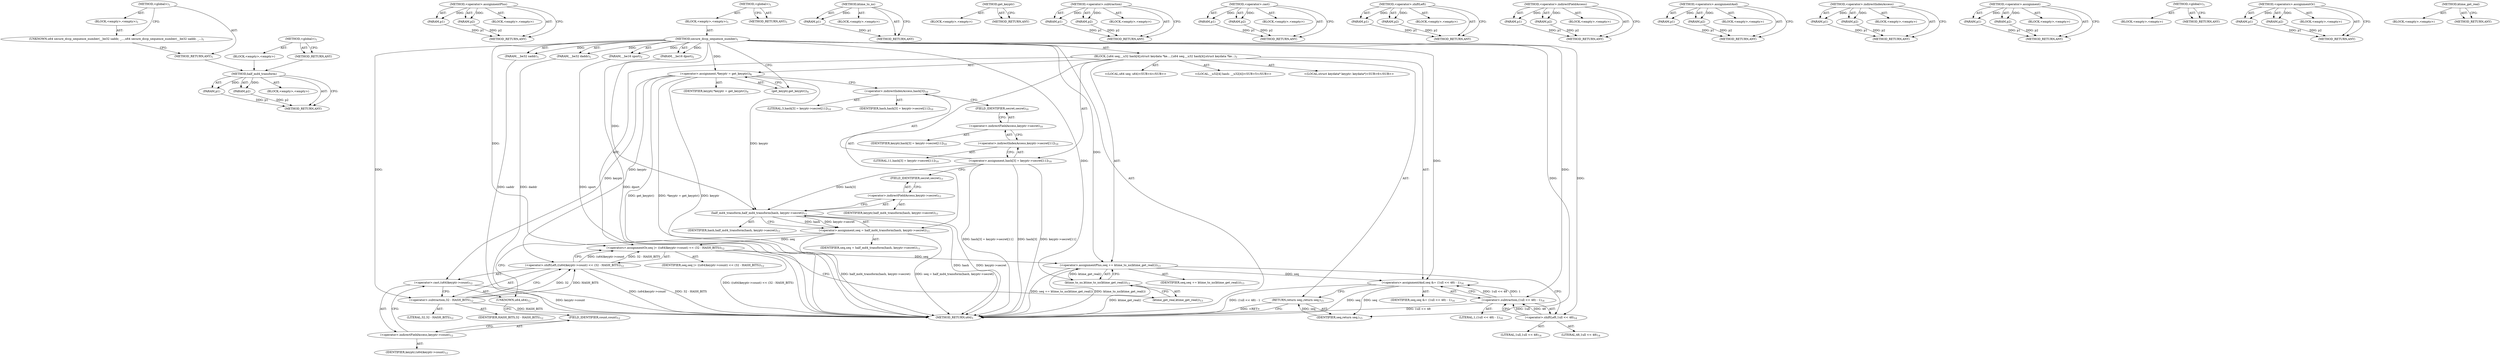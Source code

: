 digraph "&lt;global&gt;" {
vulnerable_107 [label=<(METHOD,half_md4_transform)>];
vulnerable_108 [label=<(PARAM,p1)>];
vulnerable_109 [label=<(PARAM,p2)>];
vulnerable_110 [label=<(BLOCK,&lt;empty&gt;,&lt;empty&gt;)>];
vulnerable_111 [label=<(METHOD_RETURN,ANY)>];
vulnerable_132 [label=<(METHOD,&lt;operator&gt;.assignmentPlus)>];
vulnerable_133 [label=<(PARAM,p1)>];
vulnerable_134 [label=<(PARAM,p2)>];
vulnerable_135 [label=<(BLOCK,&lt;empty&gt;,&lt;empty&gt;)>];
vulnerable_136 [label=<(METHOD_RETURN,ANY)>];
vulnerable_6 [label=<(METHOD,&lt;global&gt;)<SUB>1</SUB>>];
vulnerable_7 [label=<(BLOCK,&lt;empty&gt;,&lt;empty&gt;)<SUB>1</SUB>>];
vulnerable_8 [label=<(METHOD,secure_dccp_sequence_number)<SUB>1</SUB>>];
vulnerable_9 [label=<(PARAM,__be32 saddr)<SUB>1</SUB>>];
vulnerable_10 [label=<(PARAM,__be32 daddr)<SUB>1</SUB>>];
vulnerable_11 [label=<(PARAM,__be16 sport)<SUB>2</SUB>>];
vulnerable_12 [label=<(PARAM,__be16 dport)<SUB>2</SUB>>];
vulnerable_13 [label=<(BLOCK,{
	u64 seq;
	__u32 hash[4];
	struct keydata *ke...,{
	u64 seq;
	__u32 hash[4];
	struct keydata *ke...)<SUB>3</SUB>>];
vulnerable_14 [label="<(LOCAL,u64 seq: u64)<SUB>4</SUB>>"];
vulnerable_15 [label="<(LOCAL,__u32[4] hash: __u32[4])<SUB>5</SUB>>"];
vulnerable_16 [label="<(LOCAL,struct keydata* keyptr: keydata*)<SUB>6</SUB>>"];
vulnerable_17 [label=<(&lt;operator&gt;.assignment,*keyptr = get_keyptr())<SUB>6</SUB>>];
vulnerable_18 [label=<(IDENTIFIER,keyptr,*keyptr = get_keyptr())<SUB>6</SUB>>];
vulnerable_19 [label=<(get_keyptr,get_keyptr())<SUB>6</SUB>>];
vulnerable_20 [label=<(&lt;operator&gt;.assignment,hash[3] = keyptr-&gt;secret[11])<SUB>10</SUB>>];
vulnerable_21 [label=<(&lt;operator&gt;.indirectIndexAccess,hash[3])<SUB>10</SUB>>];
vulnerable_22 [label=<(IDENTIFIER,hash,hash[3] = keyptr-&gt;secret[11])<SUB>10</SUB>>];
vulnerable_23 [label=<(LITERAL,3,hash[3] = keyptr-&gt;secret[11])<SUB>10</SUB>>];
vulnerable_24 [label=<(&lt;operator&gt;.indirectIndexAccess,keyptr-&gt;secret[11])<SUB>10</SUB>>];
vulnerable_25 [label=<(&lt;operator&gt;.indirectFieldAccess,keyptr-&gt;secret)<SUB>10</SUB>>];
vulnerable_26 [label=<(IDENTIFIER,keyptr,hash[3] = keyptr-&gt;secret[11])<SUB>10</SUB>>];
vulnerable_27 [label=<(FIELD_IDENTIFIER,secret,secret)<SUB>10</SUB>>];
vulnerable_28 [label=<(LITERAL,11,hash[3] = keyptr-&gt;secret[11])<SUB>10</SUB>>];
vulnerable_29 [label=<(&lt;operator&gt;.assignment,seq = half_md4_transform(hash, keyptr-&gt;secret))<SUB>11</SUB>>];
vulnerable_30 [label=<(IDENTIFIER,seq,seq = half_md4_transform(hash, keyptr-&gt;secret))<SUB>11</SUB>>];
vulnerable_31 [label=<(half_md4_transform,half_md4_transform(hash, keyptr-&gt;secret))<SUB>11</SUB>>];
vulnerable_32 [label=<(IDENTIFIER,hash,half_md4_transform(hash, keyptr-&gt;secret))<SUB>11</SUB>>];
vulnerable_33 [label=<(&lt;operator&gt;.indirectFieldAccess,keyptr-&gt;secret)<SUB>11</SUB>>];
vulnerable_34 [label=<(IDENTIFIER,keyptr,half_md4_transform(hash, keyptr-&gt;secret))<SUB>11</SUB>>];
vulnerable_35 [label=<(FIELD_IDENTIFIER,secret,secret)<SUB>11</SUB>>];
vulnerable_36 [label=<(&lt;operators&gt;.assignmentOr,seq |= ((u64)keyptr-&gt;count) &lt;&lt; (32 - HASH_BITS))<SUB>12</SUB>>];
vulnerable_37 [label=<(IDENTIFIER,seq,seq |= ((u64)keyptr-&gt;count) &lt;&lt; (32 - HASH_BITS))<SUB>12</SUB>>];
vulnerable_38 [label=<(&lt;operator&gt;.shiftLeft,((u64)keyptr-&gt;count) &lt;&lt; (32 - HASH_BITS))<SUB>12</SUB>>];
vulnerable_39 [label=<(&lt;operator&gt;.cast,(u64)keyptr-&gt;count)<SUB>12</SUB>>];
vulnerable_40 [label=<(UNKNOWN,u64,u64)<SUB>12</SUB>>];
vulnerable_41 [label=<(&lt;operator&gt;.indirectFieldAccess,keyptr-&gt;count)<SUB>12</SUB>>];
vulnerable_42 [label=<(IDENTIFIER,keyptr,(u64)keyptr-&gt;count)<SUB>12</SUB>>];
vulnerable_43 [label=<(FIELD_IDENTIFIER,count,count)<SUB>12</SUB>>];
vulnerable_44 [label=<(&lt;operator&gt;.subtraction,32 - HASH_BITS)<SUB>12</SUB>>];
vulnerable_45 [label=<(LITERAL,32,32 - HASH_BITS)<SUB>12</SUB>>];
vulnerable_46 [label=<(IDENTIFIER,HASH_BITS,32 - HASH_BITS)<SUB>12</SUB>>];
vulnerable_47 [label=<(&lt;operator&gt;.assignmentPlus,seq += ktime_to_ns(ktime_get_real()))<SUB>13</SUB>>];
vulnerable_48 [label=<(IDENTIFIER,seq,seq += ktime_to_ns(ktime_get_real()))<SUB>13</SUB>>];
vulnerable_49 [label=<(ktime_to_ns,ktime_to_ns(ktime_get_real()))<SUB>13</SUB>>];
vulnerable_50 [label=<(ktime_get_real,ktime_get_real())<SUB>13</SUB>>];
vulnerable_51 [label=<(&lt;operators&gt;.assignmentAnd,seq &amp;= (1ull &lt;&lt; 48) - 1)<SUB>14</SUB>>];
vulnerable_52 [label=<(IDENTIFIER,seq,seq &amp;= (1ull &lt;&lt; 48) - 1)<SUB>14</SUB>>];
vulnerable_53 [label=<(&lt;operator&gt;.subtraction,(1ull &lt;&lt; 48) - 1)<SUB>14</SUB>>];
vulnerable_54 [label=<(&lt;operator&gt;.shiftLeft,1ull &lt;&lt; 48)<SUB>14</SUB>>];
vulnerable_55 [label=<(LITERAL,1ull,1ull &lt;&lt; 48)<SUB>14</SUB>>];
vulnerable_56 [label=<(LITERAL,48,1ull &lt;&lt; 48)<SUB>14</SUB>>];
vulnerable_57 [label=<(LITERAL,1,(1ull &lt;&lt; 48) - 1)<SUB>14</SUB>>];
vulnerable_58 [label=<(RETURN,return seq;,return seq;)<SUB>15</SUB>>];
vulnerable_59 [label=<(IDENTIFIER,seq,return seq;)<SUB>15</SUB>>];
vulnerable_60 [label=<(METHOD_RETURN,u64)<SUB>1</SUB>>];
vulnerable_62 [label=<(METHOD_RETURN,ANY)<SUB>1</SUB>>];
vulnerable_137 [label=<(METHOD,ktime_to_ns)>];
vulnerable_138 [label=<(PARAM,p1)>];
vulnerable_139 [label=<(BLOCK,&lt;empty&gt;,&lt;empty&gt;)>];
vulnerable_140 [label=<(METHOD_RETURN,ANY)>];
vulnerable_94 [label=<(METHOD,get_keyptr)>];
vulnerable_95 [label=<(BLOCK,&lt;empty&gt;,&lt;empty&gt;)>];
vulnerable_96 [label=<(METHOD_RETURN,ANY)>];
vulnerable_127 [label=<(METHOD,&lt;operator&gt;.subtraction)>];
vulnerable_128 [label=<(PARAM,p1)>];
vulnerable_129 [label=<(PARAM,p2)>];
vulnerable_130 [label=<(BLOCK,&lt;empty&gt;,&lt;empty&gt;)>];
vulnerable_131 [label=<(METHOD_RETURN,ANY)>];
vulnerable_122 [label=<(METHOD,&lt;operator&gt;.cast)>];
vulnerable_123 [label=<(PARAM,p1)>];
vulnerable_124 [label=<(PARAM,p2)>];
vulnerable_125 [label=<(BLOCK,&lt;empty&gt;,&lt;empty&gt;)>];
vulnerable_126 [label=<(METHOD_RETURN,ANY)>];
vulnerable_117 [label=<(METHOD,&lt;operator&gt;.shiftLeft)>];
vulnerable_118 [label=<(PARAM,p1)>];
vulnerable_119 [label=<(PARAM,p2)>];
vulnerable_120 [label=<(BLOCK,&lt;empty&gt;,&lt;empty&gt;)>];
vulnerable_121 [label=<(METHOD_RETURN,ANY)>];
vulnerable_102 [label=<(METHOD,&lt;operator&gt;.indirectFieldAccess)>];
vulnerable_103 [label=<(PARAM,p1)>];
vulnerable_104 [label=<(PARAM,p2)>];
vulnerable_105 [label=<(BLOCK,&lt;empty&gt;,&lt;empty&gt;)>];
vulnerable_106 [label=<(METHOD_RETURN,ANY)>];
vulnerable_144 [label=<(METHOD,&lt;operators&gt;.assignmentAnd)>];
vulnerable_145 [label=<(PARAM,p1)>];
vulnerable_146 [label=<(PARAM,p2)>];
vulnerable_147 [label=<(BLOCK,&lt;empty&gt;,&lt;empty&gt;)>];
vulnerable_148 [label=<(METHOD_RETURN,ANY)>];
vulnerable_97 [label=<(METHOD,&lt;operator&gt;.indirectIndexAccess)>];
vulnerable_98 [label=<(PARAM,p1)>];
vulnerable_99 [label=<(PARAM,p2)>];
vulnerable_100 [label=<(BLOCK,&lt;empty&gt;,&lt;empty&gt;)>];
vulnerable_101 [label=<(METHOD_RETURN,ANY)>];
vulnerable_89 [label=<(METHOD,&lt;operator&gt;.assignment)>];
vulnerable_90 [label=<(PARAM,p1)>];
vulnerable_91 [label=<(PARAM,p2)>];
vulnerable_92 [label=<(BLOCK,&lt;empty&gt;,&lt;empty&gt;)>];
vulnerable_93 [label=<(METHOD_RETURN,ANY)>];
vulnerable_83 [label=<(METHOD,&lt;global&gt;)<SUB>1</SUB>>];
vulnerable_84 [label=<(BLOCK,&lt;empty&gt;,&lt;empty&gt;)>];
vulnerable_85 [label=<(METHOD_RETURN,ANY)>];
vulnerable_112 [label=<(METHOD,&lt;operators&gt;.assignmentOr)>];
vulnerable_113 [label=<(PARAM,p1)>];
vulnerable_114 [label=<(PARAM,p2)>];
vulnerable_115 [label=<(BLOCK,&lt;empty&gt;,&lt;empty&gt;)>];
vulnerable_116 [label=<(METHOD_RETURN,ANY)>];
vulnerable_141 [label=<(METHOD,ktime_get_real)>];
vulnerable_142 [label=<(BLOCK,&lt;empty&gt;,&lt;empty&gt;)>];
vulnerable_143 [label=<(METHOD_RETURN,ANY)>];
fixed_6 [label=<(METHOD,&lt;global&gt;)<SUB>1</SUB>>];
fixed_7 [label=<(BLOCK,&lt;empty&gt;,&lt;empty&gt;)<SUB>1</SUB>>];
fixed_8 [label=<(UNKNOWN,u64 secure_dccp_sequence_number(__be32 saddr, _...,u64 secure_dccp_sequence_number(__be32 saddr, _...)<SUB>1</SUB>>];
fixed_9 [label=<(METHOD_RETURN,ANY)<SUB>1</SUB>>];
fixed_14 [label=<(METHOD,&lt;global&gt;)<SUB>1</SUB>>];
fixed_15 [label=<(BLOCK,&lt;empty&gt;,&lt;empty&gt;)>];
fixed_16 [label=<(METHOD_RETURN,ANY)>];
vulnerable_107 -> vulnerable_108  [key=0, label="AST: "];
vulnerable_107 -> vulnerable_108  [key=1, label="DDG: "];
vulnerable_107 -> vulnerable_110  [key=0, label="AST: "];
vulnerable_107 -> vulnerable_109  [key=0, label="AST: "];
vulnerable_107 -> vulnerable_109  [key=1, label="DDG: "];
vulnerable_107 -> vulnerable_111  [key=0, label="AST: "];
vulnerable_107 -> vulnerable_111  [key=1, label="CFG: "];
vulnerable_108 -> vulnerable_111  [key=0, label="DDG: p1"];
vulnerable_109 -> vulnerable_111  [key=0, label="DDG: p2"];
vulnerable_132 -> vulnerable_133  [key=0, label="AST: "];
vulnerable_132 -> vulnerable_133  [key=1, label="DDG: "];
vulnerable_132 -> vulnerable_135  [key=0, label="AST: "];
vulnerable_132 -> vulnerable_134  [key=0, label="AST: "];
vulnerable_132 -> vulnerable_134  [key=1, label="DDG: "];
vulnerable_132 -> vulnerable_136  [key=0, label="AST: "];
vulnerable_132 -> vulnerable_136  [key=1, label="CFG: "];
vulnerable_133 -> vulnerable_136  [key=0, label="DDG: p1"];
vulnerable_134 -> vulnerable_136  [key=0, label="DDG: p2"];
vulnerable_6 -> vulnerable_7  [key=0, label="AST: "];
vulnerable_6 -> vulnerable_62  [key=0, label="AST: "];
vulnerable_6 -> vulnerable_62  [key=1, label="CFG: "];
vulnerable_7 -> vulnerable_8  [key=0, label="AST: "];
vulnerable_8 -> vulnerable_9  [key=0, label="AST: "];
vulnerable_8 -> vulnerable_9  [key=1, label="DDG: "];
vulnerable_8 -> vulnerable_10  [key=0, label="AST: "];
vulnerable_8 -> vulnerable_10  [key=1, label="DDG: "];
vulnerable_8 -> vulnerable_11  [key=0, label="AST: "];
vulnerable_8 -> vulnerable_11  [key=1, label="DDG: "];
vulnerable_8 -> vulnerable_12  [key=0, label="AST: "];
vulnerable_8 -> vulnerable_12  [key=1, label="DDG: "];
vulnerable_8 -> vulnerable_13  [key=0, label="AST: "];
vulnerable_8 -> vulnerable_60  [key=0, label="AST: "];
vulnerable_8 -> vulnerable_19  [key=0, label="CFG: "];
vulnerable_8 -> vulnerable_17  [key=0, label="DDG: "];
vulnerable_8 -> vulnerable_36  [key=0, label="DDG: "];
vulnerable_8 -> vulnerable_47  [key=0, label="DDG: "];
vulnerable_8 -> vulnerable_51  [key=0, label="DDG: "];
vulnerable_8 -> vulnerable_59  [key=0, label="DDG: "];
vulnerable_8 -> vulnerable_31  [key=0, label="DDG: "];
vulnerable_8 -> vulnerable_49  [key=0, label="DDG: "];
vulnerable_8 -> vulnerable_53  [key=0, label="DDG: "];
vulnerable_8 -> vulnerable_44  [key=0, label="DDG: "];
vulnerable_8 -> vulnerable_54  [key=0, label="DDG: "];
vulnerable_9 -> vulnerable_60  [key=0, label="DDG: saddr"];
vulnerable_10 -> vulnerable_60  [key=0, label="DDG: daddr"];
vulnerable_11 -> vulnerable_60  [key=0, label="DDG: sport"];
vulnerable_12 -> vulnerable_60  [key=0, label="DDG: dport"];
vulnerable_13 -> vulnerable_14  [key=0, label="AST: "];
vulnerable_13 -> vulnerable_15  [key=0, label="AST: "];
vulnerable_13 -> vulnerable_16  [key=0, label="AST: "];
vulnerable_13 -> vulnerable_17  [key=0, label="AST: "];
vulnerable_13 -> vulnerable_20  [key=0, label="AST: "];
vulnerable_13 -> vulnerable_29  [key=0, label="AST: "];
vulnerable_13 -> vulnerable_36  [key=0, label="AST: "];
vulnerable_13 -> vulnerable_47  [key=0, label="AST: "];
vulnerable_13 -> vulnerable_51  [key=0, label="AST: "];
vulnerable_13 -> vulnerable_58  [key=0, label="AST: "];
vulnerable_17 -> vulnerable_18  [key=0, label="AST: "];
vulnerable_17 -> vulnerable_19  [key=0, label="AST: "];
vulnerable_17 -> vulnerable_21  [key=0, label="CFG: "];
vulnerable_17 -> vulnerable_60  [key=0, label="DDG: keyptr"];
vulnerable_17 -> vulnerable_60  [key=1, label="DDG: get_keyptr()"];
vulnerable_17 -> vulnerable_60  [key=2, label="DDG: *keyptr = get_keyptr()"];
vulnerable_17 -> vulnerable_31  [key=0, label="DDG: keyptr"];
vulnerable_17 -> vulnerable_38  [key=0, label="DDG: keyptr"];
vulnerable_17 -> vulnerable_39  [key=0, label="DDG: keyptr"];
vulnerable_19 -> vulnerable_17  [key=0, label="CFG: "];
vulnerable_20 -> vulnerable_21  [key=0, label="AST: "];
vulnerable_20 -> vulnerable_24  [key=0, label="AST: "];
vulnerable_20 -> vulnerable_35  [key=0, label="CFG: "];
vulnerable_20 -> vulnerable_60  [key=0, label="DDG: hash[3]"];
vulnerable_20 -> vulnerable_60  [key=1, label="DDG: keyptr-&gt;secret[11]"];
vulnerable_20 -> vulnerable_60  [key=2, label="DDG: hash[3] = keyptr-&gt;secret[11]"];
vulnerable_20 -> vulnerable_31  [key=0, label="DDG: hash[3]"];
vulnerable_21 -> vulnerable_22  [key=0, label="AST: "];
vulnerable_21 -> vulnerable_23  [key=0, label="AST: "];
vulnerable_21 -> vulnerable_27  [key=0, label="CFG: "];
vulnerable_24 -> vulnerable_25  [key=0, label="AST: "];
vulnerable_24 -> vulnerable_28  [key=0, label="AST: "];
vulnerable_24 -> vulnerable_20  [key=0, label="CFG: "];
vulnerable_25 -> vulnerable_26  [key=0, label="AST: "];
vulnerable_25 -> vulnerable_27  [key=0, label="AST: "];
vulnerable_25 -> vulnerable_24  [key=0, label="CFG: "];
vulnerable_27 -> vulnerable_25  [key=0, label="CFG: "];
vulnerable_29 -> vulnerable_30  [key=0, label="AST: "];
vulnerable_29 -> vulnerable_31  [key=0, label="AST: "];
vulnerable_29 -> vulnerable_40  [key=0, label="CFG: "];
vulnerable_29 -> vulnerable_60  [key=0, label="DDG: half_md4_transform(hash, keyptr-&gt;secret)"];
vulnerable_29 -> vulnerable_60  [key=1, label="DDG: seq = half_md4_transform(hash, keyptr-&gt;secret)"];
vulnerable_29 -> vulnerable_36  [key=0, label="DDG: seq"];
vulnerable_31 -> vulnerable_32  [key=0, label="AST: "];
vulnerable_31 -> vulnerable_33  [key=0, label="AST: "];
vulnerable_31 -> vulnerable_29  [key=0, label="CFG: "];
vulnerable_31 -> vulnerable_29  [key=1, label="DDG: hash"];
vulnerable_31 -> vulnerable_29  [key=2, label="DDG: keyptr-&gt;secret"];
vulnerable_31 -> vulnerable_60  [key=0, label="DDG: hash"];
vulnerable_31 -> vulnerable_60  [key=1, label="DDG: keyptr-&gt;secret"];
vulnerable_33 -> vulnerable_34  [key=0, label="AST: "];
vulnerable_33 -> vulnerable_35  [key=0, label="AST: "];
vulnerable_33 -> vulnerable_31  [key=0, label="CFG: "];
vulnerable_35 -> vulnerable_33  [key=0, label="CFG: "];
vulnerable_36 -> vulnerable_37  [key=0, label="AST: "];
vulnerable_36 -> vulnerable_38  [key=0, label="AST: "];
vulnerable_36 -> vulnerable_50  [key=0, label="CFG: "];
vulnerable_36 -> vulnerable_60  [key=0, label="DDG: ((u64)keyptr-&gt;count) &lt;&lt; (32 - HASH_BITS)"];
vulnerable_36 -> vulnerable_47  [key=0, label="DDG: seq"];
vulnerable_38 -> vulnerable_39  [key=0, label="AST: "];
vulnerable_38 -> vulnerable_44  [key=0, label="AST: "];
vulnerable_38 -> vulnerable_36  [key=0, label="CFG: "];
vulnerable_38 -> vulnerable_36  [key=1, label="DDG: (u64)keyptr-&gt;count"];
vulnerable_38 -> vulnerable_36  [key=2, label="DDG: 32 - HASH_BITS"];
vulnerable_38 -> vulnerable_60  [key=0, label="DDG: (u64)keyptr-&gt;count"];
vulnerable_38 -> vulnerable_60  [key=1, label="DDG: 32 - HASH_BITS"];
vulnerable_39 -> vulnerable_40  [key=0, label="AST: "];
vulnerable_39 -> vulnerable_41  [key=0, label="AST: "];
vulnerable_39 -> vulnerable_44  [key=0, label="CFG: "];
vulnerable_39 -> vulnerable_60  [key=0, label="DDG: keyptr-&gt;count"];
vulnerable_40 -> vulnerable_43  [key=0, label="CFG: "];
vulnerable_41 -> vulnerable_42  [key=0, label="AST: "];
vulnerable_41 -> vulnerable_43  [key=0, label="AST: "];
vulnerable_41 -> vulnerable_39  [key=0, label="CFG: "];
vulnerable_43 -> vulnerable_41  [key=0, label="CFG: "];
vulnerable_44 -> vulnerable_45  [key=0, label="AST: "];
vulnerable_44 -> vulnerable_46  [key=0, label="AST: "];
vulnerable_44 -> vulnerable_38  [key=0, label="CFG: "];
vulnerable_44 -> vulnerable_38  [key=1, label="DDG: 32"];
vulnerable_44 -> vulnerable_38  [key=2, label="DDG: HASH_BITS"];
vulnerable_44 -> vulnerable_60  [key=0, label="DDG: HASH_BITS"];
vulnerable_47 -> vulnerable_48  [key=0, label="AST: "];
vulnerable_47 -> vulnerable_49  [key=0, label="AST: "];
vulnerable_47 -> vulnerable_54  [key=0, label="CFG: "];
vulnerable_47 -> vulnerable_60  [key=0, label="DDG: ktime_to_ns(ktime_get_real())"];
vulnerable_47 -> vulnerable_60  [key=1, label="DDG: seq += ktime_to_ns(ktime_get_real())"];
vulnerable_47 -> vulnerable_51  [key=0, label="DDG: seq"];
vulnerable_49 -> vulnerable_50  [key=0, label="AST: "];
vulnerable_49 -> vulnerable_47  [key=0, label="CFG: "];
vulnerable_49 -> vulnerable_47  [key=1, label="DDG: ktime_get_real()"];
vulnerable_49 -> vulnerable_60  [key=0, label="DDG: ktime_get_real()"];
vulnerable_50 -> vulnerable_49  [key=0, label="CFG: "];
vulnerable_51 -> vulnerable_52  [key=0, label="AST: "];
vulnerable_51 -> vulnerable_53  [key=0, label="AST: "];
vulnerable_51 -> vulnerable_58  [key=0, label="CFG: "];
vulnerable_51 -> vulnerable_60  [key=0, label="DDG: seq"];
vulnerable_51 -> vulnerable_60  [key=1, label="DDG: (1ull &lt;&lt; 48) - 1"];
vulnerable_51 -> vulnerable_59  [key=0, label="DDG: seq"];
vulnerable_53 -> vulnerable_54  [key=0, label="AST: "];
vulnerable_53 -> vulnerable_57  [key=0, label="AST: "];
vulnerable_53 -> vulnerable_51  [key=0, label="CFG: "];
vulnerable_53 -> vulnerable_51  [key=1, label="DDG: 1ull &lt;&lt; 48"];
vulnerable_53 -> vulnerable_51  [key=2, label="DDG: 1"];
vulnerable_53 -> vulnerable_60  [key=0, label="DDG: 1ull &lt;&lt; 48"];
vulnerable_54 -> vulnerable_55  [key=0, label="AST: "];
vulnerable_54 -> vulnerable_56  [key=0, label="AST: "];
vulnerable_54 -> vulnerable_53  [key=0, label="CFG: "];
vulnerable_54 -> vulnerable_53  [key=1, label="DDG: 1ull"];
vulnerable_54 -> vulnerable_53  [key=2, label="DDG: 48"];
vulnerable_58 -> vulnerable_59  [key=0, label="AST: "];
vulnerable_58 -> vulnerable_60  [key=0, label="CFG: "];
vulnerable_58 -> vulnerable_60  [key=1, label="DDG: &lt;RET&gt;"];
vulnerable_59 -> vulnerable_58  [key=0, label="DDG: seq"];
vulnerable_137 -> vulnerable_138  [key=0, label="AST: "];
vulnerable_137 -> vulnerable_138  [key=1, label="DDG: "];
vulnerable_137 -> vulnerable_139  [key=0, label="AST: "];
vulnerable_137 -> vulnerable_140  [key=0, label="AST: "];
vulnerable_137 -> vulnerable_140  [key=1, label="CFG: "];
vulnerable_138 -> vulnerable_140  [key=0, label="DDG: p1"];
vulnerable_94 -> vulnerable_95  [key=0, label="AST: "];
vulnerable_94 -> vulnerable_96  [key=0, label="AST: "];
vulnerable_94 -> vulnerable_96  [key=1, label="CFG: "];
vulnerable_127 -> vulnerable_128  [key=0, label="AST: "];
vulnerable_127 -> vulnerable_128  [key=1, label="DDG: "];
vulnerable_127 -> vulnerable_130  [key=0, label="AST: "];
vulnerable_127 -> vulnerable_129  [key=0, label="AST: "];
vulnerable_127 -> vulnerable_129  [key=1, label="DDG: "];
vulnerable_127 -> vulnerable_131  [key=0, label="AST: "];
vulnerable_127 -> vulnerable_131  [key=1, label="CFG: "];
vulnerable_128 -> vulnerable_131  [key=0, label="DDG: p1"];
vulnerable_129 -> vulnerable_131  [key=0, label="DDG: p2"];
vulnerable_122 -> vulnerable_123  [key=0, label="AST: "];
vulnerable_122 -> vulnerable_123  [key=1, label="DDG: "];
vulnerable_122 -> vulnerable_125  [key=0, label="AST: "];
vulnerable_122 -> vulnerable_124  [key=0, label="AST: "];
vulnerable_122 -> vulnerable_124  [key=1, label="DDG: "];
vulnerable_122 -> vulnerable_126  [key=0, label="AST: "];
vulnerable_122 -> vulnerable_126  [key=1, label="CFG: "];
vulnerable_123 -> vulnerable_126  [key=0, label="DDG: p1"];
vulnerable_124 -> vulnerable_126  [key=0, label="DDG: p2"];
vulnerable_117 -> vulnerable_118  [key=0, label="AST: "];
vulnerable_117 -> vulnerable_118  [key=1, label="DDG: "];
vulnerable_117 -> vulnerable_120  [key=0, label="AST: "];
vulnerable_117 -> vulnerable_119  [key=0, label="AST: "];
vulnerable_117 -> vulnerable_119  [key=1, label="DDG: "];
vulnerable_117 -> vulnerable_121  [key=0, label="AST: "];
vulnerable_117 -> vulnerable_121  [key=1, label="CFG: "];
vulnerable_118 -> vulnerable_121  [key=0, label="DDG: p1"];
vulnerable_119 -> vulnerable_121  [key=0, label="DDG: p2"];
vulnerable_102 -> vulnerable_103  [key=0, label="AST: "];
vulnerable_102 -> vulnerable_103  [key=1, label="DDG: "];
vulnerable_102 -> vulnerable_105  [key=0, label="AST: "];
vulnerable_102 -> vulnerable_104  [key=0, label="AST: "];
vulnerable_102 -> vulnerable_104  [key=1, label="DDG: "];
vulnerable_102 -> vulnerable_106  [key=0, label="AST: "];
vulnerable_102 -> vulnerable_106  [key=1, label="CFG: "];
vulnerable_103 -> vulnerable_106  [key=0, label="DDG: p1"];
vulnerable_104 -> vulnerable_106  [key=0, label="DDG: p2"];
vulnerable_144 -> vulnerable_145  [key=0, label="AST: "];
vulnerable_144 -> vulnerable_145  [key=1, label="DDG: "];
vulnerable_144 -> vulnerable_147  [key=0, label="AST: "];
vulnerable_144 -> vulnerable_146  [key=0, label="AST: "];
vulnerable_144 -> vulnerable_146  [key=1, label="DDG: "];
vulnerable_144 -> vulnerable_148  [key=0, label="AST: "];
vulnerable_144 -> vulnerable_148  [key=1, label="CFG: "];
vulnerable_145 -> vulnerable_148  [key=0, label="DDG: p1"];
vulnerable_146 -> vulnerable_148  [key=0, label="DDG: p2"];
vulnerable_97 -> vulnerable_98  [key=0, label="AST: "];
vulnerable_97 -> vulnerable_98  [key=1, label="DDG: "];
vulnerable_97 -> vulnerable_100  [key=0, label="AST: "];
vulnerable_97 -> vulnerable_99  [key=0, label="AST: "];
vulnerable_97 -> vulnerable_99  [key=1, label="DDG: "];
vulnerable_97 -> vulnerable_101  [key=0, label="AST: "];
vulnerable_97 -> vulnerable_101  [key=1, label="CFG: "];
vulnerable_98 -> vulnerable_101  [key=0, label="DDG: p1"];
vulnerable_99 -> vulnerable_101  [key=0, label="DDG: p2"];
vulnerable_89 -> vulnerable_90  [key=0, label="AST: "];
vulnerable_89 -> vulnerable_90  [key=1, label="DDG: "];
vulnerable_89 -> vulnerable_92  [key=0, label="AST: "];
vulnerable_89 -> vulnerable_91  [key=0, label="AST: "];
vulnerable_89 -> vulnerable_91  [key=1, label="DDG: "];
vulnerable_89 -> vulnerable_93  [key=0, label="AST: "];
vulnerable_89 -> vulnerable_93  [key=1, label="CFG: "];
vulnerable_90 -> vulnerable_93  [key=0, label="DDG: p1"];
vulnerable_91 -> vulnerable_93  [key=0, label="DDG: p2"];
vulnerable_83 -> vulnerable_84  [key=0, label="AST: "];
vulnerable_83 -> vulnerable_85  [key=0, label="AST: "];
vulnerable_83 -> vulnerable_85  [key=1, label="CFG: "];
vulnerable_112 -> vulnerable_113  [key=0, label="AST: "];
vulnerable_112 -> vulnerable_113  [key=1, label="DDG: "];
vulnerable_112 -> vulnerable_115  [key=0, label="AST: "];
vulnerable_112 -> vulnerable_114  [key=0, label="AST: "];
vulnerable_112 -> vulnerable_114  [key=1, label="DDG: "];
vulnerable_112 -> vulnerable_116  [key=0, label="AST: "];
vulnerable_112 -> vulnerable_116  [key=1, label="CFG: "];
vulnerable_113 -> vulnerable_116  [key=0, label="DDG: p1"];
vulnerable_114 -> vulnerable_116  [key=0, label="DDG: p2"];
vulnerable_141 -> vulnerable_142  [key=0, label="AST: "];
vulnerable_141 -> vulnerable_143  [key=0, label="AST: "];
vulnerable_141 -> vulnerable_143  [key=1, label="CFG: "];
fixed_6 -> fixed_7  [key=0, label="AST: "];
fixed_6 -> fixed_9  [key=0, label="AST: "];
fixed_6 -> fixed_8  [key=0, label="CFG: "];
fixed_7 -> fixed_8  [key=0, label="AST: "];
fixed_8 -> fixed_9  [key=0, label="CFG: "];
fixed_9 -> vulnerable_107  [key=0];
fixed_14 -> fixed_15  [key=0, label="AST: "];
fixed_14 -> fixed_16  [key=0, label="AST: "];
fixed_14 -> fixed_16  [key=1, label="CFG: "];
fixed_15 -> vulnerable_107  [key=0];
fixed_16 -> vulnerable_107  [key=0];
}
